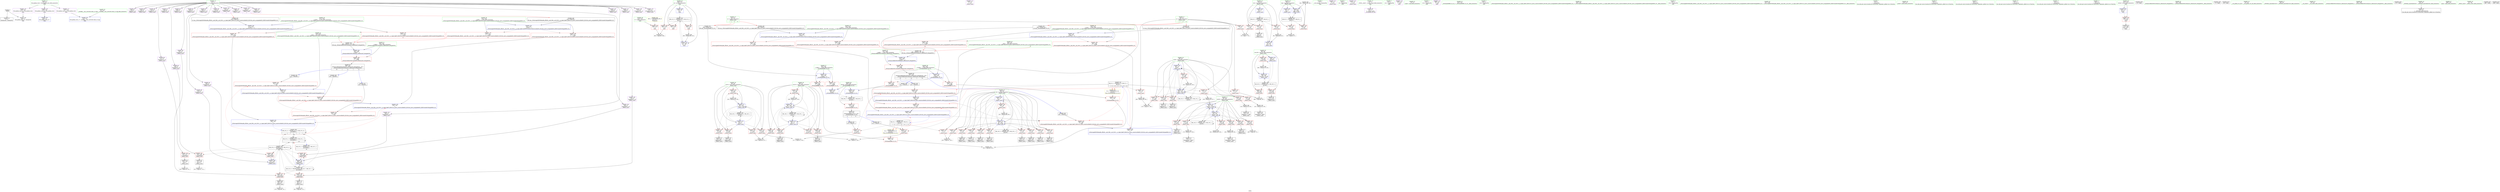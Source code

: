 digraph "SVFG" {
	label="SVFG";

	Node0x55aff9205750 [shape=record,color=grey,label="{NodeID: 0\nNullPtr}"];
	Node0x55aff9205750 -> Node0x55aff9227a10[style=solid];
	Node0x55aff9205750 -> Node0x55aff922a510[style=solid];
	Node0x55aff926aec0 [shape=record,color=black,label="{NodeID: 443\n399 = PHI(323, 329, 319, )\n0th arg _ZSt4moveIRcEONSt16remove_referenceIT_E4typeEOS2_ }"];
	Node0x55aff926aec0 -> Node0x55aff9234130[style=solid];
	Node0x55aff9229e30 [shape=record,color=red,label="{NodeID: 194\n384\<--374\n\<--T\nmain\n}"];
	Node0x55aff9229e30 -> Node0x55aff9239200[style=solid];
	Node0x55aff9226900 [shape=record,color=purple,label="{NodeID: 111\n70\<--10\n\<--.str\n_Z9test_casev\n}"];
	Node0x55aff9225320 [shape=record,color=green,label="{NodeID: 28\n64\<--65\ncol70\<--col70_field_insensitive\n_Z9test_casev\n}"];
	Node0x55aff9225320 -> Node0x55aff922d9d0[style=solid];
	Node0x55aff9225320 -> Node0x55aff922daa0[style=solid];
	Node0x55aff9225320 -> Node0x55aff922db70[style=solid];
	Node0x55aff9225320 -> Node0x55aff922dc40[style=solid];
	Node0x55aff9225320 -> Node0x55aff922dd10[style=solid];
	Node0x55aff9225320 -> Node0x55aff922af00[style=solid];
	Node0x55aff9225320 -> Node0x55aff922b170[style=solid];
	Node0x55aff9238300 [shape=record,color=grey,label="{NodeID: 305\n261 = Binary(260, 90, )\n}"];
	Node0x55aff9238300 -> Node0x55aff922b240[style=solid];
	Node0x55aff922b580 [shape=record,color=blue,label="{NodeID: 222\n294\<--289\n__b.addr\<--__b\n_ZSt3maxIiERKT_S2_S2_\n}"];
	Node0x55aff922b580 -> Node0x55aff922ed50[style=dashed];
	Node0x55aff922b580 -> Node0x55aff922ee20[style=dashed];
	Node0x55aff922d010 [shape=record,color=red,label="{NodeID: 139\n107\<--60\n\<--row8\n_Z9test_casev\n}"];
	Node0x55aff922d010 -> Node0x55aff9239800[style=solid];
	Node0x55aff9227c10 [shape=record,color=black,label="{NodeID: 56\n82\<--81\nidxprom\<--\n_Z9test_casev\n}"];
	Node0x55aff922e6d0 [shape=record,color=red,label="{NodeID: 167\n168\<--167\n\<--arrayidx43\n_Z9test_casev\n}"];
	Node0x55aff922e6d0 -> Node0x55aff92286a0[style=solid];
	Node0x55aff92292d0 [shape=record,color=black,label="{NodeID: 84\n398\<--403\n_ZSt4moveIRcEONSt16remove_referenceIT_E4typeEOS2__ret\<--\n_ZSt4moveIRcEONSt16remove_referenceIT_E4typeEOS2_\n|{<s0>10|<s1>11|<s2>12}}"];
	Node0x55aff92292d0:s0 -> Node0x55aff926a570[style=solid,color=blue];
	Node0x55aff92292d0:s1 -> Node0x55aff926a6e0[style=solid,color=blue];
	Node0x55aff92292d0:s2 -> Node0x55aff926a820[style=solid,color=blue];
	Node0x55aff9223260 [shape=record,color=green,label="{NodeID: 1\n7\<--1\n__dso_handle\<--dummyObj\nGlob }"];
	Node0x55aff926b200 [shape=record,color=black,label="{NodeID: 444\n288 = PHI(52, 52, )\n0th arg _ZSt3maxIiERKT_S2_S2_ }"];
	Node0x55aff926b200 -> Node0x55aff922b4b0[style=solid];
	Node0x55aff9229f00 [shape=record,color=red,label="{NodeID: 195\n383\<--376\n\<--nr\nmain\n}"];
	Node0x55aff9229f00 -> Node0x55aff9239200[style=solid];
	Node0x55aff92269d0 [shape=record,color=purple,label="{NodeID: 112\n85\<--12\n\<--.str.1\n_Z9test_casev\n}"];
	Node0x55aff92253f0 [shape=record,color=green,label="{NodeID: 29\n66\<--67\nrow75\<--row75_field_insensitive\n_Z9test_casev\n}"];
	Node0x55aff92253f0 -> Node0x55aff922dde0[style=solid];
	Node0x55aff92253f0 -> Node0x55aff922deb0[style=solid];
	Node0x55aff92253f0 -> Node0x55aff922df80[style=solid];
	Node0x55aff92253f0 -> Node0x55aff922e050[style=solid];
	Node0x55aff92253f0 -> Node0x55aff922e120[style=solid];
	Node0x55aff92253f0 -> Node0x55aff922afd0[style=solid];
	Node0x55aff92253f0 -> Node0x55aff922b0a0[style=solid];
	Node0x55aff9238480 [shape=record,color=grey,label="{NodeID: 306\n201 = Binary(200, 202, )\n}"];
	Node0x55aff9238480 -> Node0x55aff922ad60[style=solid];
	Node0x55aff922b650 [shape=record,color=blue,label="{NodeID: 223\n290\<--304\nretval\<--\n_ZSt3maxIiERKT_S2_S2_\n}"];
	Node0x55aff922b650 -> Node0x55aff9249270[style=dashed];
	Node0x55aff922d0e0 [shape=record,color=red,label="{NodeID: 140\n112\<--60\n\<--row8\n_Z9test_casev\n}"];
	Node0x55aff922d0e0 -> Node0x55aff9227ce0[style=solid];
	Node0x55aff9227ce0 [shape=record,color=black,label="{NodeID: 57\n113\<--112\nidxprom12\<--\n_Z9test_casev\n}"];
	Node0x55aff9247f70 [shape=record,color=black,label="{NodeID: 334\nMR_6V_3 = PHI(MR_6V_4, MR_6V_2, )\npts\{55 \}\n}"];
	Node0x55aff9247f70 -> Node0x55aff922c3e0[style=dashed];
	Node0x55aff9247f70 -> Node0x55aff922c4b0[style=dashed];
	Node0x55aff9247f70 -> Node0x55aff922c580[style=dashed];
	Node0x55aff9247f70 -> Node0x55aff922a6e0[style=dashed];
	Node0x55aff922e7a0 [shape=record,color=red,label="{NodeID: 168\n179\<--178\n\<--arrayidx51\n_Z9test_casev\n}"];
	Node0x55aff922e7a0 -> Node0x55aff9228910[style=solid];
	Node0x55aff92293a0 [shape=record,color=black,label="{NodeID: 85\n405\<--410\n_ZSt4moveIRiEONSt16remove_referenceIT_E4typeEOS2__ret\<--\n_ZSt4moveIRiEONSt16remove_referenceIT_E4typeEOS2_\n|{<s0>13|<s1>14|<s2>15}}"];
	Node0x55aff92293a0:s0 -> Node0x55aff926a960[style=solid,color=blue];
	Node0x55aff92293a0:s1 -> Node0x55aff926aaa0[style=solid,color=blue];
	Node0x55aff92293a0:s2 -> Node0x55aff926abe0[style=solid,color=blue];
	Node0x55aff92232f0 [shape=record,color=green,label="{NodeID: 2\n10\<--1\n.str\<--dummyObj\nGlob }"];
	Node0x55aff926b350 [shape=record,color=black,label="{NodeID: 445\n289 = PHI(50, 50, )\n1st arg _ZSt3maxIiERKT_S2_S2_ }"];
	Node0x55aff926b350 -> Node0x55aff922b580[style=solid];
	Node0x55aff924fbd0 [shape=record,color=yellow,style=double,label="{NodeID: 362\n49V_1 = ENCHI(MR_49V_0)\npts\{375 \}\nFun[main]}"];
	Node0x55aff924fbd0 -> Node0x55aff9229e30[style=dashed];
	Node0x55aff9229fd0 [shape=record,color=red,label="{NodeID: 196\n387\<--376\n\<--nr\nmain\n}"];
	Node0x55aff9226aa0 [shape=record,color=purple,label="{NodeID: 113\n274\<--14\n\<--.str.2\n_Z9test_casev\n}"];
	Node0x55aff92254c0 [shape=record,color=green,label="{NodeID: 30\n68\<--69\nrow100\<--row100_field_insensitive\n_Z9test_casev\n}"];
	Node0x55aff92254c0 -> Node0x55aff922e1f0[style=solid];
	Node0x55aff92254c0 -> Node0x55aff922e2c0[style=solid];
	Node0x55aff92254c0 -> Node0x55aff922e390[style=solid];
	Node0x55aff92254c0 -> Node0x55aff922b310[style=solid];
	Node0x55aff92254c0 -> Node0x55aff922b3e0[style=solid];
	Node0x55aff9238600 [shape=record,color=grey,label="{NodeID: 307\n89 = Binary(88, 90, )\n}"];
	Node0x55aff9238600 -> Node0x55aff922a6e0[style=solid];
	Node0x55aff922b720 [shape=record,color=blue,label="{NodeID: 224\n290\<--307\nretval\<--\n_ZSt3maxIiERKT_S2_S2_\n}"];
	Node0x55aff922b720 -> Node0x55aff9249270[style=dashed];
	Node0x55aff922d1b0 [shape=record,color=red,label="{NodeID: 141\n123\<--60\n\<--row8\n_Z9test_casev\n}"];
	Node0x55aff922d1b0 -> Node0x55aff9237580[style=solid];
	Node0x55aff9227db0 [shape=record,color=black,label="{NodeID: 58\n116\<--115\nidxprom14\<--\n_Z9test_casev\n}"];
	Node0x55aff922e870 [shape=record,color=red,label="{NodeID: 169\n190\<--189\n\<--arrayidx59\n_Z9test_casev\n}"];
	Node0x55aff922e870 -> Node0x55aff922ac90[style=solid];
	Node0x55aff9229470 [shape=record,color=purple,label="{NodeID: 86\n31\<--4\n\<--_ZStL8__ioinit\n__cxx_global_var_init\n}"];
	Node0x55aff92235a0 [shape=record,color=green,label="{NodeID: 3\n12\<--1\n.str.1\<--dummyObj\nGlob }"];
	Node0x55aff926b4a0 [shape=record,color=black,label="{NodeID: 446\n340 = PHI(52, )\n0th arg _ZSt4swapIiENSt9enable_ifIXsr6__and_ISt6__not_ISt15__is_tuple_likeIT_EESt21is_move_constructibleIS3_ESt18is_move_assignableIS3_EEE5valueEvE4typeERS3_SC_ }"];
	Node0x55aff926b4a0 -> Node0x55aff922bc00[style=solid];
	Node0x55aff922a0a0 [shape=record,color=red,label="{NodeID: 197\n392\<--376\n\<--nr\nmain\n}"];
	Node0x55aff922a0a0 -> Node0x55aff9237a00[style=solid];
	Node0x55aff9226b70 [shape=record,color=purple,label="{NodeID: 114\n379\<--16\n\<--.str.3\nmain\n}"];
	Node0x55aff9225590 [shape=record,color=green,label="{NodeID: 31\n72\<--73\nscanf\<--scanf_field_insensitive\n}"];
	Node0x55aff9238780 [shape=record,color=grey,label="{NodeID: 308\n109 = Binary(108, 90, )\n}"];
	Node0x55aff9238780 -> Node0x55aff9239800[style=solid];
	Node0x55aff922b7f0 [shape=record,color=blue,label="{NodeID: 225\n315\<--313\n__a.addr\<--__a\n_ZSt4swapIcENSt9enable_ifIXsr6__and_ISt6__not_ISt15__is_tuple_likeIT_EESt21is_move_constructibleIS3_ESt18is_move_assignableIS3_EEE5valueEvE4typeERS3_SC_\n}"];
	Node0x55aff922b7f0 -> Node0x55aff922f090[style=dashed];
	Node0x55aff922b7f0 -> Node0x55aff922f160[style=dashed];
	Node0x55aff922d280 [shape=record,color=red,label="{NodeID: 142\n134\<--60\n\<--row8\n_Z9test_casev\n}"];
	Node0x55aff922d280 -> Node0x55aff92281c0[style=solid];
	Node0x55aff9227e80 [shape=record,color=black,label="{NodeID: 59\n119\<--118\nconv\<--\n_Z9test_casev\n}"];
	Node0x55aff9227e80 -> Node0x55aff9238a80[style=solid];
	Node0x55aff9249180 [shape=record,color=black,label="{NodeID: 336\nMR_22V_11 = PHI(MR_22V_13, MR_22V_10, )\npts\{90000 \}\n|{|<s2>7|<s3>7|<s4>7}}"];
	Node0x55aff9249180 -> Node0x55aff9249180[style=dashed];
	Node0x55aff9249180 -> Node0x55aff924ce70[style=dashed];
	Node0x55aff9249180:s2 -> Node0x55aff922f3d0[style=dashed,color=red];
	Node0x55aff9249180:s3 -> Node0x55aff922f4a0[style=dashed,color=red];
	Node0x55aff9249180:s4 -> Node0x55aff922ba60[style=dashed,color=red];
	Node0x55aff922e940 [shape=record,color=red,label="{NodeID: 170\n216\<--213\n\<--call72\n_Z9test_casev\n}"];
	Node0x55aff922e940 -> Node0x55aff9238c00[style=solid];
	Node0x55aff9229540 [shape=record,color=purple,label="{NodeID: 87\n83\<--8\narrayidx\<--in\n_Z9test_casev\n}"];
	Node0x55aff9223630 [shape=record,color=green,label="{NodeID: 4\n14\<--1\n.str.2\<--dummyObj\nGlob }"];
	Node0x55aff926b5b0 [shape=record,color=black,label="{NodeID: 447\n341 = PHI(50, )\n1st arg _ZSt4swapIiENSt9enable_ifIXsr6__and_ISt6__not_ISt15__is_tuple_likeIT_EESt21is_move_constructibleIS3_ESt18is_move_assignableIS3_EEE5valueEvE4typeERS3_SC_ }"];
	Node0x55aff926b5b0 -> Node0x55aff9233b80[style=solid];
	Node0x55aff922a170 [shape=record,color=red,label="{NodeID: 198\n403\<--400\n\<--__t.addr\n_ZSt4moveIRcEONSt16remove_referenceIT_E4typeEOS2_\n}"];
	Node0x55aff922a170 -> Node0x55aff92292d0[style=solid];
	Node0x55aff922bcb0 [shape=record,color=purple,label="{NodeID: 115\n388\<--18\n\<--.str.4\nmain\n}"];
	Node0x55aff9225690 [shape=record,color=green,label="{NodeID: 32\n214\<--215\n_ZSt3maxIiERKT_S2_S2_\<--_ZSt3maxIiERKT_S2_S2__field_insensitive\n}"];
	Node0x55aff9238900 [shape=record,color=grey,label="{NodeID: 309\n248 = Binary(247, 90, )\n}"];
	Node0x55aff9238900 -> Node0x55aff922b0a0[style=solid];
	Node0x55aff922b8c0 [shape=record,color=blue,label="{NodeID: 226\n317\<--314\n__b.addr\<--__b\n_ZSt4swapIcENSt9enable_ifIXsr6__and_ISt6__not_ISt15__is_tuple_likeIT_EESt21is_move_constructibleIS3_ESt18is_move_assignableIS3_EEE5valueEvE4typeERS3_SC_\n}"];
	Node0x55aff922b8c0 -> Node0x55aff922f230[style=dashed];
	Node0x55aff922b8c0 -> Node0x55aff922f300[style=dashed];
	Node0x55aff922d350 [shape=record,color=red,label="{NodeID: 143\n141\<--60\n\<--row8\n_Z9test_casev\n}"];
	Node0x55aff922d350 -> Node0x55aff9237400[style=solid];
	Node0x55aff9227f50 [shape=record,color=black,label="{NodeID: 60\n125\<--124\nidxprom17\<--add\n_Z9test_casev\n}"];
	Node0x55aff9249270 [shape=record,color=black,label="{NodeID: 337\nMR_26V_3 = PHI(MR_26V_4, MR_26V_2, )\npts\{291 \}\n}"];
	Node0x55aff9249270 -> Node0x55aff922eae0[style=dashed];
	Node0x55aff922ea10 [shape=record,color=red,label="{NodeID: 171\n223\<--222\n\<--call77\n_Z9test_casev\n}"];
	Node0x55aff922ea10 -> Node0x55aff9238d80[style=solid];
	Node0x55aff9229610 [shape=record,color=purple,label="{NodeID: 88\n84\<--8\narraydecay\<--in\n_Z9test_casev\n}"];
	Node0x55aff92236f0 [shape=record,color=green,label="{NodeID: 5\n16\<--1\n.str.3\<--dummyObj\nGlob }"];
	Node0x55aff926b6c0 [shape=record,color=black,label="{NodeID: 448\n406 = PHI(350, 356, 346, )\n0th arg _ZSt4moveIRiEONSt16remove_referenceIT_E4typeEOS2_ }"];
	Node0x55aff926b6c0 -> Node0x55aff9234200[style=solid];
	Node0x55aff922a240 [shape=record,color=red,label="{NodeID: 199\n410\<--407\n\<--__t.addr\n_ZSt4moveIRiEONSt16remove_referenceIT_E4typeEOS2_\n}"];
	Node0x55aff922a240 -> Node0x55aff92293a0[style=solid];
	Node0x55aff922bd40 [shape=record,color=purple,label="{NodeID: 116\n416\<--20\nllvm.global_ctors_0\<--llvm.global_ctors\nGlob }"];
	Node0x55aff922bd40 -> Node0x55aff922a310[style=solid];
	Node0x55aff9225790 [shape=record,color=green,label="{NodeID: 33\n243\<--244\n_ZSt4swapIcENSt9enable_ifIXsr6__and_ISt6__not_ISt15__is_tuple_likeIT_EESt21is_move_constructibleIS3_ESt18is_move_assignableIS3_EEE5valueEvE4typeERS3_SC_\<--_ZSt4swapIcENSt9enable_ifIXsr6__and_ISt6__not_ISt15__is_tuple_likeIT_EESt21is_move_constructibleIS3_ESt18is_move_assignableIS3_EEE5valueEvE4typeERS3_SC__field_insensitive\n}"];
	Node0x55aff9238a80 [shape=record,color=grey,label="{NodeID: 310\n120 = cmp(119, 121, )\n}"];
	Node0x55aff922b990 [shape=record,color=blue,label="{NodeID: 227\n319\<--327\n__tmp\<--\n_ZSt4swapIcENSt9enable_ifIXsr6__and_ISt6__not_ISt15__is_tuple_likeIT_EESt21is_move_constructibleIS3_ESt18is_move_assignableIS3_EEE5valueEvE4typeERS3_SC_\n}"];
	Node0x55aff922b990 -> Node0x55aff922f4a0[style=dashed];
	Node0x55aff922b990 -> Node0x55aff922f570[style=dashed];
	Node0x55aff922d420 [shape=record,color=red,label="{NodeID: 144\n151\<--60\n\<--row8\n_Z9test_casev\n}"];
	Node0x55aff922d420 -> Node0x55aff9237b80[style=solid];
	Node0x55aff9228020 [shape=record,color=black,label="{NodeID: 61\n128\<--127\nidxprom19\<--\n_Z9test_casev\n}"];
	Node0x55aff922eae0 [shape=record,color=red,label="{NodeID: 172\n310\<--290\n\<--retval\n_ZSt3maxIiERKT_S2_S2_\n}"];
	Node0x55aff922eae0 -> Node0x55aff9229130[style=solid];
	Node0x55aff92296e0 [shape=record,color=purple,label="{NodeID: 89\n114\<--8\narrayidx13\<--in\n_Z9test_casev\n}"];
	Node0x55aff9223f90 [shape=record,color=green,label="{NodeID: 6\n18\<--1\n.str.4\<--dummyObj\nGlob }"];
	Node0x55aff926b940 [shape=record,color=black,label="{NodeID: 449\n313 = PHI(235, )\n0th arg _ZSt4swapIcENSt9enable_ifIXsr6__and_ISt6__not_ISt15__is_tuple_likeIT_EESt21is_move_constructibleIS3_ESt18is_move_assignableIS3_EEE5valueEvE4typeERS3_SC_ }"];
	Node0x55aff926b940 -> Node0x55aff922b7f0[style=solid];
	Node0x55aff922a310 [shape=record,color=blue,label="{NodeID: 200\n416\<--21\nllvm.global_ctors_0\<--\nGlob }"];
	Node0x55aff922bdd0 [shape=record,color=purple,label="{NodeID: 117\n417\<--20\nllvm.global_ctors_1\<--llvm.global_ctors\nGlob }"];
	Node0x55aff922bdd0 -> Node0x55aff922a410[style=solid];
	Node0x55aff9225890 [shape=record,color=green,label="{NodeID: 34\n257\<--258\n_ZSt4swapIiENSt9enable_ifIXsr6__and_ISt6__not_ISt15__is_tuple_likeIT_EESt21is_move_constructibleIS3_ESt18is_move_assignableIS3_EEE5valueEvE4typeERS3_SC_\<--_ZSt4swapIiENSt9enable_ifIXsr6__and_ISt6__not_ISt15__is_tuple_likeIT_EESt21is_move_constructibleIS3_ESt18is_move_assignableIS3_EEE5valueEvE4typeERS3_SC__field_insensitive\n}"];
	Node0x55aff9238c00 [shape=record,color=grey,label="{NodeID: 311\n217 = cmp(212, 216, )\n}"];
	Node0x55aff922ba60 [shape=record,color=blue,label="{NodeID: 228\n332\<--331\n\<--\n_ZSt4swapIcENSt9enable_ifIXsr6__and_ISt6__not_ISt15__is_tuple_likeIT_EESt21is_move_constructibleIS3_ESt18is_move_assignableIS3_EEE5valueEvE4typeERS3_SC_\n}"];
	Node0x55aff922ba60 -> Node0x55aff922f570[style=dashed];
	Node0x55aff922ba60 -> Node0x55aff922bb30[style=dashed];
	Node0x55aff922d4f0 [shape=record,color=red,label="{NodeID: 145\n159\<--62\n\<--row35\n_Z9test_casev\n}"];
	Node0x55aff922d4f0 -> Node0x55aff9239b00[style=solid];
	Node0x55aff92280f0 [shape=record,color=black,label="{NodeID: 62\n131\<--130\nconv21\<--\n_Z9test_casev\n}"];
	Node0x55aff92280f0 -> Node0x55aff9239500[style=solid];
	Node0x55aff922ebb0 [shape=record,color=red,label="{NodeID: 173\n298\<--292\n\<--__a.addr\n_ZSt3maxIiERKT_S2_S2_\n}"];
	Node0x55aff922ebb0 -> Node0x55aff922eef0[style=solid];
	Node0x55aff92297b0 [shape=record,color=purple,label="{NodeID: 90\n117\<--8\narrayidx15\<--in\n_Z9test_casev\n}"];
	Node0x55aff92297b0 -> Node0x55aff922e460[style=solid];
	Node0x55aff9224020 [shape=record,color=green,label="{NodeID: 7\n21\<--1\n\<--dummyObj\nCan only get source location for instruction, argument, global var or function.}"];
	Node0x55aff926ba50 [shape=record,color=black,label="{NodeID: 450\n314 = PHI(241, )\n1st arg _ZSt4swapIcENSt9enable_ifIXsr6__and_ISt6__not_ISt15__is_tuple_likeIT_EESt21is_move_constructibleIS3_ESt18is_move_assignableIS3_EEE5valueEvE4typeERS3_SC_ }"];
	Node0x55aff926ba50 -> Node0x55aff922b8c0[style=solid];
	Node0x55aff922a410 [shape=record,color=blue,label="{NodeID: 201\n417\<--22\nllvm.global_ctors_1\<--_GLOBAL__sub_I_Errichto.rekt_0_0.cpp\nGlob }"];
	Node0x55aff922bed0 [shape=record,color=purple,label="{NodeID: 118\n418\<--20\nllvm.global_ctors_2\<--llvm.global_ctors\nGlob }"];
	Node0x55aff922bed0 -> Node0x55aff922a510[style=solid];
	Node0x55aff9225990 [shape=record,color=green,label="{NodeID: 35\n276\<--277\nprintf\<--printf_field_insensitive\n}"];
	Node0x55aff9238d80 [shape=record,color=grey,label="{NodeID: 312\n224 = cmp(221, 223, )\n}"];
	Node0x55aff922bb30 [shape=record,color=blue,label="{NodeID: 229\n336\<--335\n\<--\n_ZSt4swapIcENSt9enable_ifIXsr6__and_ISt6__not_ISt15__is_tuple_likeIT_EESt21is_move_constructibleIS3_ESt18is_move_assignableIS3_EEE5valueEvE4typeERS3_SC_\n|{<s0>7}}"];
	Node0x55aff922bb30:s0 -> Node0x55aff9249180[style=dashed,color=blue];
	Node0x55aff922d5c0 [shape=record,color=red,label="{NodeID: 146\n162\<--62\n\<--row35\n_Z9test_casev\n}"];
	Node0x55aff922d5c0 -> Node0x55aff9228500[style=solid];
	Node0x55aff92281c0 [shape=record,color=black,label="{NodeID: 63\n135\<--134\nidxprom23\<--\n_Z9test_casev\n}"];
	Node0x55aff922ec80 [shape=record,color=red,label="{NodeID: 174\n307\<--292\n\<--__a.addr\n_ZSt3maxIiERKT_S2_S2_\n}"];
	Node0x55aff922ec80 -> Node0x55aff922b720[style=solid];
	Node0x55aff9229880 [shape=record,color=purple,label="{NodeID: 91\n126\<--8\narrayidx18\<--in\n_Z9test_casev\n}"];
	Node0x55aff92240b0 [shape=record,color=green,label="{NodeID: 8\n75\<--1\n\<--dummyObj\nCan only get source location for instruction, argument, global var or function.}"];
	Node0x55aff922a510 [shape=record,color=blue, style = dotted,label="{NodeID: 202\n418\<--3\nllvm.global_ctors_2\<--dummyVal\nGlob }"];
	Node0x55aff922bfd0 [shape=record,color=red,label="{NodeID: 119\n78\<--50\n\<--h\n_Z9test_casev\n}"];
	Node0x55aff922bfd0 -> Node0x55aff9239c80[style=solid];
	Node0x55aff9225a90 [shape=record,color=green,label="{NodeID: 36\n290\<--291\nretval\<--retval_field_insensitive\n_ZSt3maxIiERKT_S2_S2_\n}"];
	Node0x55aff9225a90 -> Node0x55aff922eae0[style=solid];
	Node0x55aff9225a90 -> Node0x55aff922b650[style=solid];
	Node0x55aff9225a90 -> Node0x55aff922b720[style=solid];
	Node0x55aff9238f00 [shape=record,color=grey,label="{NodeID: 313\n228 = cmp(226, 227, )\n}"];
	Node0x55aff922bc00 [shape=record,color=blue,label="{NodeID: 230\n342\<--340\n__a.addr\<--__a\n_ZSt4swapIiENSt9enable_ifIXsr6__and_ISt6__not_ISt15__is_tuple_likeIT_EESt21is_move_constructibleIS3_ESt18is_move_assignableIS3_EEE5valueEvE4typeERS3_SC_\n}"];
	Node0x55aff922bc00 -> Node0x55aff922f640[style=dashed];
	Node0x55aff922bc00 -> Node0x55aff922f710[style=dashed];
	Node0x55aff922d690 [shape=record,color=red,label="{NodeID: 147\n172\<--62\n\<--row35\n_Z9test_casev\n}"];
	Node0x55aff922d690 -> Node0x55aff9237d00[style=solid];
	Node0x55aff9228290 [shape=record,color=black,label="{NodeID: 64\n138\<--137\nidxprom25\<--\n_Z9test_casev\n}"];
	Node0x55aff924a670 [shape=record,color=black,label="{NodeID: 341\nMR_2V_2 = PHI(MR_2V_3, MR_2V_1, )\npts\{51 \}\n|{|<s5>5|<s6>6|<s7>8|<s8>8|<s9>8|<s10>8}}"];
	Node0x55aff924a670 -> Node0x55aff922c0a0[style=dashed];
	Node0x55aff924a670 -> Node0x55aff922c170[style=dashed];
	Node0x55aff924a670 -> Node0x55aff922c240[style=dashed];
	Node0x55aff924a670 -> Node0x55aff922e940[style=dashed];
	Node0x55aff924a670 -> Node0x55aff922ea10[style=dashed];
	Node0x55aff924a670:s5 -> Node0x55aff924f740[style=dashed,color=red];
	Node0x55aff924a670:s6 -> Node0x55aff924f740[style=dashed,color=red];
	Node0x55aff924a670:s7 -> Node0x55aff922f980[style=dashed,color=red];
	Node0x55aff924a670:s8 -> Node0x55aff922fa50[style=dashed,color=red];
	Node0x55aff924a670:s9 -> Node0x55aff9229c90[style=dashed,color=red];
	Node0x55aff924a670:s10 -> Node0x55aff9233df0[style=dashed,color=red];
	Node0x55aff922ed50 [shape=record,color=red,label="{NodeID: 175\n300\<--294\n\<--__b.addr\n_ZSt3maxIiERKT_S2_S2_\n}"];
	Node0x55aff922ed50 -> Node0x55aff922efc0[style=solid];
	Node0x55aff9229950 [shape=record,color=purple,label="{NodeID: 92\n129\<--8\narrayidx20\<--in\n_Z9test_casev\n}"];
	Node0x55aff9229950 -> Node0x55aff922e530[style=solid];
	Node0x55aff9224170 [shape=record,color=green,label="{NodeID: 9\n90\<--1\n\<--dummyObj\nCan only get source location for instruction, argument, global var or function.}"];
	Node0x55aff922a610 [shape=record,color=blue,label="{NodeID: 203\n54\<--75\nrow\<--\n_Z9test_casev\n}"];
	Node0x55aff922a610 -> Node0x55aff9247f70[style=dashed];
	Node0x55aff922c0a0 [shape=record,color=red,label="{NodeID: 120\n108\<--50\n\<--h\n_Z9test_casev\n}"];
	Node0x55aff922c0a0 -> Node0x55aff9238780[style=solid];
	Node0x55aff9225b60 [shape=record,color=green,label="{NodeID: 37\n292\<--293\n__a.addr\<--__a.addr_field_insensitive\n_ZSt3maxIiERKT_S2_S2_\n}"];
	Node0x55aff9225b60 -> Node0x55aff922ebb0[style=solid];
	Node0x55aff9225b60 -> Node0x55aff922ec80[style=solid];
	Node0x55aff9225b60 -> Node0x55aff922b4b0[style=solid];
	Node0x55aff9239080 [shape=record,color=grey,label="{NodeID: 314\n170 = cmp(169, 121, )\n}"];
	Node0x55aff9233b80 [shape=record,color=blue,label="{NodeID: 231\n344\<--341\n__b.addr\<--__b\n_ZSt4swapIiENSt9enable_ifIXsr6__and_ISt6__not_ISt15__is_tuple_likeIT_EESt21is_move_constructibleIS3_ESt18is_move_assignableIS3_EEE5valueEvE4typeERS3_SC_\n}"];
	Node0x55aff9233b80 -> Node0x55aff922f7e0[style=dashed];
	Node0x55aff9233b80 -> Node0x55aff922f8b0[style=dashed];
	Node0x55aff922d760 [shape=record,color=red,label="{NodeID: 148\n183\<--62\n\<--row35\n_Z9test_casev\n}"];
	Node0x55aff922d760 -> Node0x55aff9237e80[style=solid];
	Node0x55aff9228360 [shape=record,color=black,label="{NodeID: 65\n143\<--142\nidxprom28\<--add27\n_Z9test_casev\n}"];
	Node0x55aff924ab70 [shape=record,color=black,label="{NodeID: 342\nMR_4V_2 = PHI(MR_4V_3, MR_4V_1, )\npts\{53 \}\n|{|<s3>5|<s4>6|<s5>8|<s6>8|<s7>8}}"];
	Node0x55aff924ab70 -> Node0x55aff922c310[style=dashed];
	Node0x55aff924ab70 -> Node0x55aff922e940[style=dashed];
	Node0x55aff924ab70 -> Node0x55aff922ea10[style=dashed];
	Node0x55aff924ab70:s3 -> Node0x55aff924f820[style=dashed,color=red];
	Node0x55aff924ab70:s4 -> Node0x55aff924f820[style=dashed,color=red];
	Node0x55aff924ab70:s5 -> Node0x55aff922f980[style=dashed,color=red];
	Node0x55aff924ab70:s6 -> Node0x55aff922fa50[style=dashed,color=red];
	Node0x55aff924ab70:s7 -> Node0x55aff9233d20[style=dashed,color=red];
	Node0x55aff922ee20 [shape=record,color=red,label="{NodeID: 176\n304\<--294\n\<--__b.addr\n_ZSt3maxIiERKT_S2_S2_\n}"];
	Node0x55aff922ee20 -> Node0x55aff922b650[style=solid];
	Node0x55aff9229a20 [shape=record,color=purple,label="{NodeID: 93\n136\<--8\narrayidx24\<--in\n_Z9test_casev\n}"];
	Node0x55aff9224270 [shape=record,color=green,label="{NodeID: 10\n97\<--1\n\<--dummyObj\nCan only get source location for instruction, argument, global var or function.}"];
	Node0x55aff922a6e0 [shape=record,color=blue,label="{NodeID: 204\n54\<--89\nrow\<--inc\n_Z9test_casev\n}"];
	Node0x55aff922a6e0 -> Node0x55aff9247f70[style=dashed];
	Node0x55aff922c170 [shape=record,color=red,label="{NodeID: 121\n155\<--50\n\<--h\n_Z9test_casev\n}"];
	Node0x55aff922c170 -> Node0x55aff9238180[style=solid];
	Node0x55aff9225c30 [shape=record,color=green,label="{NodeID: 38\n294\<--295\n__b.addr\<--__b.addr_field_insensitive\n_ZSt3maxIiERKT_S2_S2_\n}"];
	Node0x55aff9225c30 -> Node0x55aff922ed50[style=solid];
	Node0x55aff9225c30 -> Node0x55aff922ee20[style=solid];
	Node0x55aff9225c30 -> Node0x55aff922b580[style=solid];
	Node0x55aff9239200 [shape=record,color=grey,label="{NodeID: 315\n385 = cmp(383, 384, )\n}"];
	Node0x55aff9233c50 [shape=record,color=blue,label="{NodeID: 232\n346\<--354\n__tmp\<--\n_ZSt4swapIiENSt9enable_ifIXsr6__and_ISt6__not_ISt15__is_tuple_likeIT_EESt21is_move_constructibleIS3_ESt18is_move_assignableIS3_EEE5valueEvE4typeERS3_SC_\n}"];
	Node0x55aff9233c50 -> Node0x55aff922fa50[style=dashed];
	Node0x55aff9233c50 -> Node0x55aff9229c90[style=dashed];
	Node0x55aff922d830 [shape=record,color=red,label="{NodeID: 149\n191\<--62\n\<--row35\n_Z9test_casev\n}"];
	Node0x55aff922d830 -> Node0x55aff9228b80[style=solid];
	Node0x55aff9228430 [shape=record,color=black,label="{NodeID: 66\n146\<--145\nidxprom30\<--\n_Z9test_casev\n}"];
	Node0x55aff924b070 [shape=record,color=black,label="{NodeID: 343\nMR_8V_3 = PHI(MR_8V_4, MR_8V_2, )\npts\{57 \}\n}"];
	Node0x55aff924b070 -> Node0x55aff922c650[style=dashed];
	Node0x55aff924b070 -> Node0x55aff922c720[style=dashed];
	Node0x55aff924b070 -> Node0x55aff922b240[style=dashed];
	Node0x55aff922eef0 [shape=record,color=red,label="{NodeID: 177\n299\<--298\n\<--\n_ZSt3maxIiERKT_S2_S2_\n}"];
	Node0x55aff922eef0 -> Node0x55aff9239380[style=solid];
	Node0x55aff9229af0 [shape=record,color=purple,label="{NodeID: 94\n139\<--8\narrayidx26\<--in\n_Z9test_casev\n}"];
	Node0x55aff9229af0 -> Node0x55aff922e600[style=solid];
	Node0x55aff9224370 [shape=record,color=green,label="{NodeID: 11\n121\<--1\n\<--dummyObj\nCan only get source location for instruction, argument, global var or function.}"];
	Node0x55aff922a7b0 [shape=record,color=blue,label="{NodeID: 205\n56\<--75\nrep\<--\n_Z9test_casev\n}"];
	Node0x55aff922a7b0 -> Node0x55aff924b070[style=dashed];
	Node0x55aff922c240 [shape=record,color=red,label="{NodeID: 122\n267\<--50\n\<--h\n_Z9test_casev\n}"];
	Node0x55aff922c240 -> Node0x55aff9239980[style=solid];
	Node0x55aff9225d00 [shape=record,color=green,label="{NodeID: 39\n315\<--316\n__a.addr\<--__a.addr_field_insensitive\n_ZSt4swapIcENSt9enable_ifIXsr6__and_ISt6__not_ISt15__is_tuple_likeIT_EESt21is_move_constructibleIS3_ESt18is_move_assignableIS3_EEE5valueEvE4typeERS3_SC_\n}"];
	Node0x55aff9225d00 -> Node0x55aff922f090[style=solid];
	Node0x55aff9225d00 -> Node0x55aff922f160[style=solid];
	Node0x55aff9225d00 -> Node0x55aff922b7f0[style=solid];
	Node0x55aff9239380 [shape=record,color=grey,label="{NodeID: 316\n302 = cmp(299, 301, )\n}"];
	Node0x55aff9233d20 [shape=record,color=blue,label="{NodeID: 233\n359\<--358\n\<--\n_ZSt4swapIiENSt9enable_ifIXsr6__and_ISt6__not_ISt15__is_tuple_likeIT_EESt21is_move_constructibleIS3_ESt18is_move_assignableIS3_EEE5valueEvE4typeERS3_SC_\n|{|<s1>8}}"];
	Node0x55aff9233d20 -> Node0x55aff9229c90[style=dashed];
	Node0x55aff9233d20:s1 -> Node0x55aff924ab70[style=dashed,color=blue];
	Node0x55aff922d900 [shape=record,color=red,label="{NodeID: 150\n200\<--62\n\<--row35\n_Z9test_casev\n}"];
	Node0x55aff922d900 -> Node0x55aff9238480[style=solid];
	Node0x55aff9228500 [shape=record,color=black,label="{NodeID: 67\n163\<--162\nidxprom40\<--\n_Z9test_casev\n}"];
	Node0x55aff924b570 [shape=record,color=black,label="{NodeID: 344\nMR_10V_2 = PHI(MR_10V_4, MR_10V_1, )\npts\{59 \}\n}"];
	Node0x55aff924b570 -> Node0x55aff922a880[style=dashed];
	Node0x55aff922efc0 [shape=record,color=red,label="{NodeID: 178\n301\<--300\n\<--\n_ZSt3maxIiERKT_S2_S2_\n}"];
	Node0x55aff922efc0 -> Node0x55aff9239380[style=solid];
	Node0x55aff9229bc0 [shape=record,color=purple,label="{NodeID: 95\n144\<--8\narrayidx29\<--in\n_Z9test_casev\n}"];
	Node0x55aff9224470 [shape=record,color=green,label="{NodeID: 12\n202\<--1\n\<--dummyObj\nCan only get source location for instruction, argument, global var or function.}"];
	Node0x55aff922a880 [shape=record,color=blue,label="{NodeID: 206\n58\<--75\ncol\<--\n_Z9test_casev\n}"];
	Node0x55aff922a880 -> Node0x55aff922c7f0[style=dashed];
	Node0x55aff922a880 -> Node0x55aff922c8c0[style=dashed];
	Node0x55aff922a880 -> Node0x55aff922c990[style=dashed];
	Node0x55aff922a880 -> Node0x55aff922ca60[style=dashed];
	Node0x55aff922a880 -> Node0x55aff922cb30[style=dashed];
	Node0x55aff922a880 -> Node0x55aff922cc00[style=dashed];
	Node0x55aff922a880 -> Node0x55aff922ccd0[style=dashed];
	Node0x55aff922a880 -> Node0x55aff922cda0[style=dashed];
	Node0x55aff922a880 -> Node0x55aff922ce70[style=dashed];
	Node0x55aff922a880 -> Node0x55aff922cf40[style=dashed];
	Node0x55aff922a880 -> Node0x55aff922ae30[style=dashed];
	Node0x55aff922a880 -> Node0x55aff924b570[style=dashed];
	Node0x55aff922c310 [shape=record,color=red,label="{NodeID: 123\n102\<--52\n\<--w\n_Z9test_casev\n}"];
	Node0x55aff922c310 -> Node0x55aff9239f80[style=solid];
	Node0x55aff9225dd0 [shape=record,color=green,label="{NodeID: 40\n317\<--318\n__b.addr\<--__b.addr_field_insensitive\n_ZSt4swapIcENSt9enable_ifIXsr6__and_ISt6__not_ISt15__is_tuple_likeIT_EESt21is_move_constructibleIS3_ESt18is_move_assignableIS3_EEE5valueEvE4typeERS3_SC_\n}"];
	Node0x55aff9225dd0 -> Node0x55aff922f230[style=solid];
	Node0x55aff9225dd0 -> Node0x55aff922f300[style=solid];
	Node0x55aff9225dd0 -> Node0x55aff922b8c0[style=solid];
	Node0x55aff9239500 [shape=record,color=grey,label="{NodeID: 317\n132 = cmp(131, 121, )\n}"];
	Node0x55aff9233df0 [shape=record,color=blue,label="{NodeID: 234\n363\<--362\n\<--\n_ZSt4swapIiENSt9enable_ifIXsr6__and_ISt6__not_ISt15__is_tuple_likeIT_EESt21is_move_constructibleIS3_ESt18is_move_assignableIS3_EEE5valueEvE4typeERS3_SC_\n|{<s0>8}}"];
	Node0x55aff9233df0:s0 -> Node0x55aff924a670[style=dashed,color=blue];
	Node0x55aff922d9d0 [shape=record,color=red,label="{NodeID: 151\n212\<--64\n\<--col70\n_Z9test_casev\n}"];
	Node0x55aff922d9d0 -> Node0x55aff9238c00[style=solid];
	Node0x55aff92285d0 [shape=record,color=black,label="{NodeID: 68\n166\<--165\nidxprom42\<--\n_Z9test_casev\n}"];
	Node0x55aff924ba70 [shape=record,color=black,label="{NodeID: 345\nMR_12V_2 = PHI(MR_12V_3, MR_12V_1, )\npts\{61 \}\n}"];
	Node0x55aff924ba70 -> Node0x55aff922a950[style=dashed];
	Node0x55aff924ba70 -> Node0x55aff924ba70[style=dashed];
	Node0x55aff922f090 [shape=record,color=red,label="{NodeID: 179\n323\<--315\n\<--__a.addr\n_ZSt4swapIcENSt9enable_ifIXsr6__and_ISt6__not_ISt15__is_tuple_likeIT_EESt21is_move_constructibleIS3_ESt18is_move_assignableIS3_EEE5valueEvE4typeERS3_SC_\n|{<s0>10}}"];
	Node0x55aff922f090:s0 -> Node0x55aff926aec0[style=solid,color=red];
	Node0x55aff9226cf0 [shape=record,color=purple,label="{NodeID: 96\n147\<--8\narrayidx31\<--in\n_Z9test_casev\n}"];
	Node0x55aff9226cf0 -> Node0x55aff922aa20[style=solid];
	Node0x55aff9224570 [shape=record,color=green,label="{NodeID: 13\n4\<--6\n_ZStL8__ioinit\<--_ZStL8__ioinit_field_insensitive\nGlob }"];
	Node0x55aff9224570 -> Node0x55aff9229470[style=solid];
	Node0x55aff922a950 [shape=record,color=blue,label="{NodeID: 207\n60\<--75\nrow8\<--\n_Z9test_casev\n}"];
	Node0x55aff922a950 -> Node0x55aff922d010[style=dashed];
	Node0x55aff922a950 -> Node0x55aff922d0e0[style=dashed];
	Node0x55aff922a950 -> Node0x55aff922d1b0[style=dashed];
	Node0x55aff922a950 -> Node0x55aff922d280[style=dashed];
	Node0x55aff922a950 -> Node0x55aff922d350[style=dashed];
	Node0x55aff922a950 -> Node0x55aff922d420[style=dashed];
	Node0x55aff922a950 -> Node0x55aff922a950[style=dashed];
	Node0x55aff922a950 -> Node0x55aff922aaf0[style=dashed];
	Node0x55aff922a950 -> Node0x55aff924ba70[style=dashed];
	Node0x55aff922c3e0 [shape=record,color=red,label="{NodeID: 124\n77\<--54\n\<--row\n_Z9test_casev\n}"];
	Node0x55aff922c3e0 -> Node0x55aff9239c80[style=solid];
	Node0x55aff9225ea0 [shape=record,color=green,label="{NodeID: 41\n319\<--320\n__tmp\<--__tmp_field_insensitive\n_ZSt4swapIcENSt9enable_ifIXsr6__and_ISt6__not_ISt15__is_tuple_likeIT_EESt21is_move_constructibleIS3_ESt18is_move_assignableIS3_EEE5valueEvE4typeERS3_SC_\n|{|<s1>12}}"];
	Node0x55aff9225ea0 -> Node0x55aff922b990[style=solid];
	Node0x55aff9225ea0:s1 -> Node0x55aff926aec0[style=solid,color=red];
	Node0x55aff9239680 [shape=record,color=grey,label="{NodeID: 318\n181 = cmp(180, 121, )\n}"];
	Node0x55aff9233ec0 [shape=record,color=blue,label="{NodeID: 235\n372\<--75\nretval\<--\nmain\n}"];
	Node0x55aff9233ec0 -> Node0x55aff9229d60[style=dashed];
	Node0x55aff922daa0 [shape=record,color=red,label="{NodeID: 152\n227\<--64\n\<--col70\n_Z9test_casev\n}"];
	Node0x55aff922daa0 -> Node0x55aff9238f00[style=solid];
	Node0x55aff92286a0 [shape=record,color=black,label="{NodeID: 69\n169\<--168\nconv44\<--\n_Z9test_casev\n}"];
	Node0x55aff92286a0 -> Node0x55aff9239080[style=solid];
	Node0x55aff9268260 [shape=record,color=black,label="{NodeID: 429\n32 = PHI()\n}"];
	Node0x55aff924bf70 [shape=record,color=black,label="{NodeID: 346\nMR_14V_2 = PHI(MR_14V_3, MR_14V_1, )\npts\{63 \}\n}"];
	Node0x55aff924bf70 -> Node0x55aff922abc0[style=dashed];
	Node0x55aff924bf70 -> Node0x55aff924bf70[style=dashed];
	Node0x55aff922f160 [shape=record,color=red,label="{NodeID: 180\n332\<--315\n\<--__a.addr\n_ZSt4swapIcENSt9enable_ifIXsr6__and_ISt6__not_ISt15__is_tuple_likeIT_EESt21is_move_constructibleIS3_ESt18is_move_assignableIS3_EEE5valueEvE4typeERS3_SC_\n}"];
	Node0x55aff922f160 -> Node0x55aff922ba60[style=solid];
	Node0x55aff9226dc0 [shape=record,color=purple,label="{NodeID: 97\n164\<--8\narrayidx41\<--in\n_Z9test_casev\n}"];
	Node0x55aff9224670 [shape=record,color=green,label="{NodeID: 14\n8\<--9\nin\<--in_field_insensitive\nGlob }"];
	Node0x55aff9224670 -> Node0x55aff9229540[style=solid];
	Node0x55aff9224670 -> Node0x55aff9229610[style=solid];
	Node0x55aff9224670 -> Node0x55aff92296e0[style=solid];
	Node0x55aff9224670 -> Node0x55aff92297b0[style=solid];
	Node0x55aff9224670 -> Node0x55aff9229880[style=solid];
	Node0x55aff9224670 -> Node0x55aff9229950[style=solid];
	Node0x55aff9224670 -> Node0x55aff9229a20[style=solid];
	Node0x55aff9224670 -> Node0x55aff9229af0[style=solid];
	Node0x55aff9224670 -> Node0x55aff9229bc0[style=solid];
	Node0x55aff9224670 -> Node0x55aff9226cf0[style=solid];
	Node0x55aff9224670 -> Node0x55aff9226dc0[style=solid];
	Node0x55aff9224670 -> Node0x55aff9226e90[style=solid];
	Node0x55aff9224670 -> Node0x55aff9226f60[style=solid];
	Node0x55aff9224670 -> Node0x55aff9227030[style=solid];
	Node0x55aff9224670 -> Node0x55aff9227100[style=solid];
	Node0x55aff9224670 -> Node0x55aff92271d0[style=solid];
	Node0x55aff9224670 -> Node0x55aff92272a0[style=solid];
	Node0x55aff9224670 -> Node0x55aff9227370[style=solid];
	Node0x55aff9224670 -> Node0x55aff9227440[style=solid];
	Node0x55aff9224670 -> Node0x55aff92264f0[style=solid];
	Node0x55aff9224670 -> Node0x55aff92265c0[style=solid];
	Node0x55aff9224670 -> Node0x55aff9226690[style=solid];
	Node0x55aff9224670 -> Node0x55aff9226760[style=solid];
	Node0x55aff9224670 -> Node0x55aff9226830[style=solid];
	Node0x55aff922aa20 [shape=record,color=blue,label="{NodeID: 208\n147\<--140\narrayidx31\<--\n_Z9test_casev\n}"];
	Node0x55aff922aa20 -> Node0x55aff9246170[style=dashed];
	Node0x55aff922c4b0 [shape=record,color=red,label="{NodeID: 125\n81\<--54\n\<--row\n_Z9test_casev\n}"];
	Node0x55aff922c4b0 -> Node0x55aff9227c10[style=solid];
	Node0x55aff9225f70 [shape=record,color=green,label="{NodeID: 42\n325\<--326\n_ZSt4moveIRcEONSt16remove_referenceIT_E4typeEOS2_\<--_ZSt4moveIRcEONSt16remove_referenceIT_E4typeEOS2__field_insensitive\n}"];
	Node0x55aff9239800 [shape=record,color=grey,label="{NodeID: 319\n110 = cmp(107, 109, )\n}"];
	Node0x55aff9233f90 [shape=record,color=blue,label="{NodeID: 236\n376\<--90\nnr\<--\nmain\n}"];
	Node0x55aff9233f90 -> Node0x55aff9245270[style=dashed];
	Node0x55aff922db70 [shape=record,color=red,label="{NodeID: 153\n233\<--64\n\<--col70\n_Z9test_casev\n}"];
	Node0x55aff922db70 -> Node0x55aff9228df0[style=solid];
	Node0x55aff9228770 [shape=record,color=black,label="{NodeID: 70\n174\<--173\nidxprom48\<--add47\n_Z9test_casev\n}"];
	Node0x55aff8ea5910 [shape=record,color=black,label="{NodeID: 430\n71 = PHI()\n}"];
	Node0x55aff924c470 [shape=record,color=black,label="{NodeID: 347\nMR_16V_2 = PHI(MR_16V_4, MR_16V_1, )\npts\{65 \}\n}"];
	Node0x55aff924c470 -> Node0x55aff922af00[style=dashed];
	Node0x55aff922f230 [shape=record,color=red,label="{NodeID: 181\n329\<--317\n\<--__b.addr\n_ZSt4swapIcENSt9enable_ifIXsr6__and_ISt6__not_ISt15__is_tuple_likeIT_EESt21is_move_constructibleIS3_ESt18is_move_assignableIS3_EEE5valueEvE4typeERS3_SC_\n|{<s0>11}}"];
	Node0x55aff922f230:s0 -> Node0x55aff926aec0[style=solid,color=red];
	Node0x55aff9226e90 [shape=record,color=purple,label="{NodeID: 98\n167\<--8\narrayidx43\<--in\n_Z9test_casev\n}"];
	Node0x55aff9226e90 -> Node0x55aff922e6d0[style=solid];
	Node0x55aff9224770 [shape=record,color=green,label="{NodeID: 15\n20\<--24\nllvm.global_ctors\<--llvm.global_ctors_field_insensitive\nGlob }"];
	Node0x55aff9224770 -> Node0x55aff922bd40[style=solid];
	Node0x55aff9224770 -> Node0x55aff922bdd0[style=solid];
	Node0x55aff9224770 -> Node0x55aff922bed0[style=solid];
	Node0x55aff922aaf0 [shape=record,color=blue,label="{NodeID: 209\n60\<--152\nrow8\<--inc33\n_Z9test_casev\n}"];
	Node0x55aff922aaf0 -> Node0x55aff922d010[style=dashed];
	Node0x55aff922aaf0 -> Node0x55aff922d0e0[style=dashed];
	Node0x55aff922aaf0 -> Node0x55aff922d1b0[style=dashed];
	Node0x55aff922aaf0 -> Node0x55aff922d280[style=dashed];
	Node0x55aff922aaf0 -> Node0x55aff922d350[style=dashed];
	Node0x55aff922aaf0 -> Node0x55aff922d420[style=dashed];
	Node0x55aff922aaf0 -> Node0x55aff922a950[style=dashed];
	Node0x55aff922aaf0 -> Node0x55aff922aaf0[style=dashed];
	Node0x55aff922aaf0 -> Node0x55aff924ba70[style=dashed];
	Node0x55aff922c580 [shape=record,color=red,label="{NodeID: 126\n88\<--54\n\<--row\n_Z9test_casev\n}"];
	Node0x55aff922c580 -> Node0x55aff9238600[style=solid];
	Node0x55aff9226070 [shape=record,color=green,label="{NodeID: 43\n342\<--343\n__a.addr\<--__a.addr_field_insensitive\n_ZSt4swapIiENSt9enable_ifIXsr6__and_ISt6__not_ISt15__is_tuple_likeIT_EESt21is_move_constructibleIS3_ESt18is_move_assignableIS3_EEE5valueEvE4typeERS3_SC_\n}"];
	Node0x55aff9226070 -> Node0x55aff922f640[style=solid];
	Node0x55aff9226070 -> Node0x55aff922f710[style=solid];
	Node0x55aff9226070 -> Node0x55aff922bc00[style=solid];
	Node0x55aff9239980 [shape=record,color=grey,label="{NodeID: 320\n268 = cmp(266, 267, )\n}"];
	Node0x55aff9234060 [shape=record,color=blue,label="{NodeID: 237\n376\<--393\nnr\<--inc\nmain\n}"];
	Node0x55aff9234060 -> Node0x55aff9245270[style=dashed];
	Node0x55aff922dc40 [shape=record,color=red,label="{NodeID: 154\n236\<--64\n\<--col70\n_Z9test_casev\n}"];
	Node0x55aff922dc40 -> Node0x55aff9228ec0[style=solid];
	Node0x55aff9228840 [shape=record,color=black,label="{NodeID: 71\n177\<--176\nidxprom50\<--\n_Z9test_casev\n}"];
	Node0x55aff926a0b0 [shape=record,color=black,label="{NodeID: 431\n86 = PHI()\n}"];
	Node0x55aff924c970 [shape=record,color=black,label="{NodeID: 348\nMR_18V_2 = PHI(MR_18V_3, MR_18V_1, )\npts\{67 \}\n}"];
	Node0x55aff924c970 -> Node0x55aff922afd0[style=dashed];
	Node0x55aff924c970 -> Node0x55aff924c970[style=dashed];
	Node0x55aff922f300 [shape=record,color=red,label="{NodeID: 182\n336\<--317\n\<--__b.addr\n_ZSt4swapIcENSt9enable_ifIXsr6__and_ISt6__not_ISt15__is_tuple_likeIT_EESt21is_move_constructibleIS3_ESt18is_move_assignableIS3_EEE5valueEvE4typeERS3_SC_\n}"];
	Node0x55aff922f300 -> Node0x55aff922bb30[style=solid];
	Node0x55aff9226f60 [shape=record,color=purple,label="{NodeID: 99\n175\<--8\narrayidx49\<--in\n_Z9test_casev\n}"];
	Node0x55aff9224870 [shape=record,color=green,label="{NodeID: 16\n25\<--26\n__cxx_global_var_init\<--__cxx_global_var_init_field_insensitive\n}"];
	Node0x55aff922abc0 [shape=record,color=blue,label="{NodeID: 210\n62\<--156\nrow35\<--sub36\n_Z9test_casev\n}"];
	Node0x55aff922abc0 -> Node0x55aff922d4f0[style=dashed];
	Node0x55aff922abc0 -> Node0x55aff922d5c0[style=dashed];
	Node0x55aff922abc0 -> Node0x55aff922d690[style=dashed];
	Node0x55aff922abc0 -> Node0x55aff922d760[style=dashed];
	Node0x55aff922abc0 -> Node0x55aff922d830[style=dashed];
	Node0x55aff922abc0 -> Node0x55aff922d900[style=dashed];
	Node0x55aff922abc0 -> Node0x55aff922abc0[style=dashed];
	Node0x55aff922abc0 -> Node0x55aff922ad60[style=dashed];
	Node0x55aff922abc0 -> Node0x55aff924bf70[style=dashed];
	Node0x55aff922c650 [shape=record,color=red,label="{NodeID: 127\n95\<--56\n\<--rep\n_Z9test_casev\n}"];
	Node0x55aff922c650 -> Node0x55aff9239e00[style=solid];
	Node0x55aff9226140 [shape=record,color=green,label="{NodeID: 44\n344\<--345\n__b.addr\<--__b.addr_field_insensitive\n_ZSt4swapIiENSt9enable_ifIXsr6__and_ISt6__not_ISt15__is_tuple_likeIT_EESt21is_move_constructibleIS3_ESt18is_move_assignableIS3_EEE5valueEvE4typeERS3_SC_\n}"];
	Node0x55aff9226140 -> Node0x55aff922f7e0[style=solid];
	Node0x55aff9226140 -> Node0x55aff922f8b0[style=solid];
	Node0x55aff9226140 -> Node0x55aff9233b80[style=solid];
	Node0x55aff9239b00 [shape=record,color=grey,label="{NodeID: 321\n160 = cmp(159, 75, )\n}"];
	Node0x55aff9234130 [shape=record,color=blue,label="{NodeID: 238\n400\<--399\n__t.addr\<--__t\n_ZSt4moveIRcEONSt16remove_referenceIT_E4typeEOS2_\n}"];
	Node0x55aff9234130 -> Node0x55aff922a170[style=dashed];
	Node0x55aff922dd10 [shape=record,color=red,label="{NodeID: 155\n252\<--64\n\<--col70\n_Z9test_casev\n}"];
	Node0x55aff922dd10 -> Node0x55aff9238000[style=solid];
	Node0x55aff9228910 [shape=record,color=black,label="{NodeID: 72\n180\<--179\nconv52\<--\n_Z9test_casev\n}"];
	Node0x55aff9228910 -> Node0x55aff9239680[style=solid];
	Node0x55aff926a1b0 [shape=record,color=black,label="{NodeID: 432\n213 = PHI(287, )\n}"];
	Node0x55aff926a1b0 -> Node0x55aff922e940[style=solid];
	Node0x55aff924ce70 [shape=record,color=black,label="{NodeID: 349\nMR_22V_2 = PHI(MR_22V_10, MR_22V_1, )\npts\{90000 \}\n|{|<s3>18}}"];
	Node0x55aff924ce70 -> Node0x55aff9246170[style=dashed];
	Node0x55aff924ce70 -> Node0x55aff9249180[style=dashed];
	Node0x55aff924ce70 -> Node0x55aff924ce70[style=dashed];
	Node0x55aff924ce70:s3 -> Node0x55aff9245770[style=dashed,color=blue];
	Node0x55aff922f3d0 [shape=record,color=red,label="{NodeID: 183\n327\<--324\n\<--call\n_ZSt4swapIcENSt9enable_ifIXsr6__and_ISt6__not_ISt15__is_tuple_likeIT_EESt21is_move_constructibleIS3_ESt18is_move_assignableIS3_EEE5valueEvE4typeERS3_SC_\n}"];
	Node0x55aff922f3d0 -> Node0x55aff922b990[style=solid];
	Node0x55aff9227030 [shape=record,color=purple,label="{NodeID: 100\n178\<--8\narrayidx51\<--in\n_Z9test_casev\n}"];
	Node0x55aff9227030 -> Node0x55aff922e7a0[style=solid];
	Node0x55aff9224970 [shape=record,color=green,label="{NodeID: 17\n29\<--30\n_ZNSt8ios_base4InitC1Ev\<--_ZNSt8ios_base4InitC1Ev_field_insensitive\n}"];
	Node0x55aff922ac90 [shape=record,color=blue,label="{NodeID: 211\n196\<--190\narrayidx63\<--\n_Z9test_casev\n}"];
	Node0x55aff922ac90 -> Node0x55aff924d370[style=dashed];
	Node0x55aff922c720 [shape=record,color=red,label="{NodeID: 128\n260\<--56\n\<--rep\n_Z9test_casev\n}"];
	Node0x55aff922c720 -> Node0x55aff9238300[style=solid];
	Node0x55aff9226210 [shape=record,color=green,label="{NodeID: 45\n346\<--347\n__tmp\<--__tmp_field_insensitive\n_ZSt4swapIiENSt9enable_ifIXsr6__and_ISt6__not_ISt15__is_tuple_likeIT_EESt21is_move_constructibleIS3_ESt18is_move_assignableIS3_EEE5valueEvE4typeERS3_SC_\n|{|<s1>15}}"];
	Node0x55aff9226210 -> Node0x55aff9233c50[style=solid];
	Node0x55aff9226210:s1 -> Node0x55aff926b6c0[style=solid,color=red];
	Node0x55aff9239c80 [shape=record,color=grey,label="{NodeID: 322\n79 = cmp(77, 78, )\n}"];
	Node0x55aff9234200 [shape=record,color=blue,label="{NodeID: 239\n407\<--406\n__t.addr\<--__t\n_ZSt4moveIRiEONSt16remove_referenceIT_E4typeEOS2_\n}"];
	Node0x55aff9234200 -> Node0x55aff922a240[style=dashed];
	Node0x55aff922dde0 [shape=record,color=red,label="{NodeID: 156\n221\<--66\n\<--row75\n_Z9test_casev\n}"];
	Node0x55aff922dde0 -> Node0x55aff9238d80[style=solid];
	Node0x55aff92289e0 [shape=record,color=black,label="{NodeID: 73\n185\<--184\nidxprom56\<--add55\n_Z9test_casev\n}"];
	Node0x55aff926a3a0 [shape=record,color=black,label="{NodeID: 433\n222 = PHI(287, )\n}"];
	Node0x55aff926a3a0 -> Node0x55aff922ea10[style=solid];
	Node0x55aff924d370 [shape=record,color=black,label="{NodeID: 350\nMR_22V_9 = PHI(MR_22V_8, MR_22V_7, MR_22V_7, )\npts\{90000 \}\n}"];
	Node0x55aff924d370 -> Node0x55aff922e6d0[style=dashed];
	Node0x55aff924d370 -> Node0x55aff922e7a0[style=dashed];
	Node0x55aff924d370 -> Node0x55aff922e870[style=dashed];
	Node0x55aff924d370 -> Node0x55aff922ac90[style=dashed];
	Node0x55aff924d370 -> Node0x55aff9246170[style=dashed];
	Node0x55aff924d370 -> Node0x55aff9249180[style=dashed];
	Node0x55aff924d370 -> Node0x55aff924ce70[style=dashed];
	Node0x55aff924d370 -> Node0x55aff924d370[style=dashed];
	Node0x55aff922f4a0 [shape=record,color=red,label="{NodeID: 184\n331\<--330\n\<--call1\n_ZSt4swapIcENSt9enable_ifIXsr6__and_ISt6__not_ISt15__is_tuple_likeIT_EESt21is_move_constructibleIS3_ESt18is_move_assignableIS3_EEE5valueEvE4typeERS3_SC_\n}"];
	Node0x55aff922f4a0 -> Node0x55aff922ba60[style=solid];
	Node0x55aff9227100 [shape=record,color=purple,label="{NodeID: 101\n186\<--8\narrayidx57\<--in\n_Z9test_casev\n}"];
	Node0x55aff9224a70 [shape=record,color=green,label="{NodeID: 18\n35\<--36\n__cxa_atexit\<--__cxa_atexit_field_insensitive\n}"];
	Node0x55aff9237400 [shape=record,color=grey,label="{NodeID: 295\n142 = Binary(141, 90, )\n}"];
	Node0x55aff9237400 -> Node0x55aff9228360[style=solid];
	Node0x55aff922ad60 [shape=record,color=blue,label="{NodeID: 212\n62\<--201\nrow35\<--dec\n_Z9test_casev\n}"];
	Node0x55aff922ad60 -> Node0x55aff922d4f0[style=dashed];
	Node0x55aff922ad60 -> Node0x55aff922d5c0[style=dashed];
	Node0x55aff922ad60 -> Node0x55aff922d690[style=dashed];
	Node0x55aff922ad60 -> Node0x55aff922d760[style=dashed];
	Node0x55aff922ad60 -> Node0x55aff922d830[style=dashed];
	Node0x55aff922ad60 -> Node0x55aff922d900[style=dashed];
	Node0x55aff922ad60 -> Node0x55aff922abc0[style=dashed];
	Node0x55aff922ad60 -> Node0x55aff922ad60[style=dashed];
	Node0x55aff922ad60 -> Node0x55aff924bf70[style=dashed];
	Node0x55aff922c7f0 [shape=record,color=red,label="{NodeID: 129\n101\<--58\n\<--col\n_Z9test_casev\n}"];
	Node0x55aff922c7f0 -> Node0x55aff9239f80[style=solid];
	Node0x55aff92262e0 [shape=record,color=green,label="{NodeID: 46\n352\<--353\n_ZSt4moveIRiEONSt16remove_referenceIT_E4typeEOS2_\<--_ZSt4moveIRiEONSt16remove_referenceIT_E4typeEOS2__field_insensitive\n}"];
	Node0x55aff9239e00 [shape=record,color=grey,label="{NodeID: 323\n96 = cmp(95, 97, )\n}"];
	Node0x55aff922deb0 [shape=record,color=red,label="{NodeID: 157\n226\<--66\n\<--row75\n_Z9test_casev\n}"];
	Node0x55aff922deb0 -> Node0x55aff9238f00[style=solid];
	Node0x55aff9228ab0 [shape=record,color=black,label="{NodeID: 74\n188\<--187\nidxprom58\<--\n_Z9test_casev\n}"];
	Node0x55aff926a4a0 [shape=record,color=black,label="{NodeID: 434\n275 = PHI()\n}"];
	Node0x55aff922f570 [shape=record,color=red,label="{NodeID: 185\n335\<--334\n\<--call2\n_ZSt4swapIcENSt9enable_ifIXsr6__and_ISt6__not_ISt15__is_tuple_likeIT_EESt21is_move_constructibleIS3_ESt18is_move_assignableIS3_EEE5valueEvE4typeERS3_SC_\n}"];
	Node0x55aff922f570 -> Node0x55aff922bb30[style=solid];
	Node0x55aff92271d0 [shape=record,color=purple,label="{NodeID: 102\n189\<--8\narrayidx59\<--in\n_Z9test_casev\n}"];
	Node0x55aff92271d0 -> Node0x55aff922e870[style=solid];
	Node0x55aff9224b70 [shape=record,color=green,label="{NodeID: 19\n34\<--40\n_ZNSt8ios_base4InitD1Ev\<--_ZNSt8ios_base4InitD1Ev_field_insensitive\n}"];
	Node0x55aff9224b70 -> Node0x55aff9227b10[style=solid];
	Node0x55aff9237580 [shape=record,color=grey,label="{NodeID: 296\n124 = Binary(123, 90, )\n}"];
	Node0x55aff9237580 -> Node0x55aff9227f50[style=solid];
	Node0x55aff922ae30 [shape=record,color=blue,label="{NodeID: 213\n58\<--207\ncol\<--inc68\n_Z9test_casev\n}"];
	Node0x55aff922ae30 -> Node0x55aff922c7f0[style=dashed];
	Node0x55aff922ae30 -> Node0x55aff922c8c0[style=dashed];
	Node0x55aff922ae30 -> Node0x55aff922c990[style=dashed];
	Node0x55aff922ae30 -> Node0x55aff922ca60[style=dashed];
	Node0x55aff922ae30 -> Node0x55aff922cb30[style=dashed];
	Node0x55aff922ae30 -> Node0x55aff922cc00[style=dashed];
	Node0x55aff922ae30 -> Node0x55aff922ccd0[style=dashed];
	Node0x55aff922ae30 -> Node0x55aff922cda0[style=dashed];
	Node0x55aff922ae30 -> Node0x55aff922ce70[style=dashed];
	Node0x55aff922ae30 -> Node0x55aff922cf40[style=dashed];
	Node0x55aff922ae30 -> Node0x55aff922ae30[style=dashed];
	Node0x55aff922ae30 -> Node0x55aff924b570[style=dashed];
	Node0x55aff922c8c0 [shape=record,color=red,label="{NodeID: 130\n115\<--58\n\<--col\n_Z9test_casev\n}"];
	Node0x55aff922c8c0 -> Node0x55aff9227db0[style=solid];
	Node0x55aff92263e0 [shape=record,color=green,label="{NodeID: 47\n369\<--370\nmain\<--main_field_insensitive\n}"];
	Node0x55aff9239f80 [shape=record,color=grey,label="{NodeID: 324\n103 = cmp(101, 102, )\n}"];
	Node0x55aff922df80 [shape=record,color=red,label="{NodeID: 158\n230\<--66\n\<--row75\n_Z9test_casev\n}"];
	Node0x55aff922df80 -> Node0x55aff9228d20[style=solid];
	Node0x55aff9228b80 [shape=record,color=black,label="{NodeID: 75\n192\<--191\nidxprom60\<--\n_Z9test_casev\n}"];
	Node0x55aff926a570 [shape=record,color=black,label="{NodeID: 435\n324 = PHI(398, )\n}"];
	Node0x55aff926a570 -> Node0x55aff922f3d0[style=solid];
	Node0x55aff922f640 [shape=record,color=red,label="{NodeID: 186\n350\<--342\n\<--__a.addr\n_ZSt4swapIiENSt9enable_ifIXsr6__and_ISt6__not_ISt15__is_tuple_likeIT_EESt21is_move_constructibleIS3_ESt18is_move_assignableIS3_EEE5valueEvE4typeERS3_SC_\n|{<s0>13}}"];
	Node0x55aff922f640:s0 -> Node0x55aff926b6c0[style=solid,color=red];
	Node0x55aff92272a0 [shape=record,color=purple,label="{NodeID: 103\n193\<--8\narrayidx61\<--in\n_Z9test_casev\n}"];
	Node0x55aff9224c70 [shape=record,color=green,label="{NodeID: 20\n47\<--48\n_Z9test_casev\<--_Z9test_casev_field_insensitive\n}"];
	Node0x55aff9237700 [shape=record,color=grey,label="{NodeID: 297\n207 = Binary(206, 90, )\n}"];
	Node0x55aff9237700 -> Node0x55aff922ae30[style=solid];
	Node0x55aff922af00 [shape=record,color=blue,label="{NodeID: 214\n64\<--75\ncol70\<--\n_Z9test_casev\n}"];
	Node0x55aff922af00 -> Node0x55aff922d9d0[style=dashed];
	Node0x55aff922af00 -> Node0x55aff922daa0[style=dashed];
	Node0x55aff922af00 -> Node0x55aff922db70[style=dashed];
	Node0x55aff922af00 -> Node0x55aff922dc40[style=dashed];
	Node0x55aff922af00 -> Node0x55aff922dd10[style=dashed];
	Node0x55aff922af00 -> Node0x55aff922b170[style=dashed];
	Node0x55aff922af00 -> Node0x55aff924c470[style=dashed];
	Node0x55aff922c990 [shape=record,color=red,label="{NodeID: 131\n127\<--58\n\<--col\n_Z9test_casev\n}"];
	Node0x55aff922c990 -> Node0x55aff9228020[style=solid];
	Node0x55aff9227500 [shape=record,color=green,label="{NodeID: 48\n372\<--373\nretval\<--retval_field_insensitive\nmain\n}"];
	Node0x55aff9227500 -> Node0x55aff9229d60[style=solid];
	Node0x55aff9227500 -> Node0x55aff9233ec0[style=solid];
	Node0x55aff9245270 [shape=record,color=black,label="{NodeID: 325\nMR_51V_3 = PHI(MR_51V_4, MR_51V_2, )\npts\{377 \}\n}"];
	Node0x55aff9245270 -> Node0x55aff9229f00[style=dashed];
	Node0x55aff9245270 -> Node0x55aff9229fd0[style=dashed];
	Node0x55aff9245270 -> Node0x55aff922a0a0[style=dashed];
	Node0x55aff9245270 -> Node0x55aff9234060[style=dashed];
	Node0x55aff922e050 [shape=record,color=red,label="{NodeID: 159\n239\<--66\n\<--row75\n_Z9test_casev\n}"];
	Node0x55aff922e050 -> Node0x55aff9228f90[style=solid];
	Node0x55aff9228c50 [shape=record,color=black,label="{NodeID: 76\n195\<--194\nidxprom62\<--\n_Z9test_casev\n}"];
	Node0x55aff926a6e0 [shape=record,color=black,label="{NodeID: 436\n330 = PHI(398, )\n}"];
	Node0x55aff926a6e0 -> Node0x55aff922f4a0[style=solid];
	Node0x55aff922f710 [shape=record,color=red,label="{NodeID: 187\n359\<--342\n\<--__a.addr\n_ZSt4swapIiENSt9enable_ifIXsr6__and_ISt6__not_ISt15__is_tuple_likeIT_EESt21is_move_constructibleIS3_ESt18is_move_assignableIS3_EEE5valueEvE4typeERS3_SC_\n}"];
	Node0x55aff922f710 -> Node0x55aff9233d20[style=solid];
	Node0x55aff9227370 [shape=record,color=purple,label="{NodeID: 104\n196\<--8\narrayidx63\<--in\n_Z9test_casev\n}"];
	Node0x55aff9227370 -> Node0x55aff922ac90[style=solid];
	Node0x55aff9224d70 [shape=record,color=green,label="{NodeID: 21\n50\<--51\nh\<--h_field_insensitive\n_Z9test_casev\n|{|<s4>5|<s5>6|<s6>8}}"];
	Node0x55aff9224d70 -> Node0x55aff922bfd0[style=solid];
	Node0x55aff9224d70 -> Node0x55aff922c0a0[style=solid];
	Node0x55aff9224d70 -> Node0x55aff922c170[style=solid];
	Node0x55aff9224d70 -> Node0x55aff922c240[style=solid];
	Node0x55aff9224d70:s4 -> Node0x55aff926b350[style=solid,color=red];
	Node0x55aff9224d70:s5 -> Node0x55aff926b350[style=solid,color=red];
	Node0x55aff9224d70:s6 -> Node0x55aff926b5b0[style=solid,color=red];
	Node0x55aff9237880 [shape=record,color=grey,label="{NodeID: 298\n280 = Binary(279, 90, )\n}"];
	Node0x55aff9237880 -> Node0x55aff922b3e0[style=solid];
	Node0x55aff922afd0 [shape=record,color=blue,label="{NodeID: 215\n66\<--75\nrow75\<--\n_Z9test_casev\n}"];
	Node0x55aff922afd0 -> Node0x55aff922dde0[style=dashed];
	Node0x55aff922afd0 -> Node0x55aff922deb0[style=dashed];
	Node0x55aff922afd0 -> Node0x55aff922df80[style=dashed];
	Node0x55aff922afd0 -> Node0x55aff922e050[style=dashed];
	Node0x55aff922afd0 -> Node0x55aff922e120[style=dashed];
	Node0x55aff922afd0 -> Node0x55aff922afd0[style=dashed];
	Node0x55aff922afd0 -> Node0x55aff922b0a0[style=dashed];
	Node0x55aff922afd0 -> Node0x55aff924c970[style=dashed];
	Node0x55aff922ca60 [shape=record,color=red,label="{NodeID: 132\n137\<--58\n\<--col\n_Z9test_casev\n}"];
	Node0x55aff922ca60 -> Node0x55aff9228290[style=solid];
	Node0x55aff92275d0 [shape=record,color=green,label="{NodeID: 49\n374\<--375\nT\<--T_field_insensitive\nmain\n}"];
	Node0x55aff92275d0 -> Node0x55aff9229e30[style=solid];
	Node0x55aff9245770 [shape=record,color=black,label="{NodeID: 326\nMR_22V_2 = PHI(MR_22V_3, MR_22V_1, )\npts\{90000 \}\n|{<s0>18}}"];
	Node0x55aff9245770:s0 -> Node0x55aff924ce70[style=dashed,color=red];
	Node0x55aff922e120 [shape=record,color=red,label="{NodeID: 160\n247\<--66\n\<--row75\n_Z9test_casev\n}"];
	Node0x55aff922e120 -> Node0x55aff9238900[style=solid];
	Node0x55aff9228d20 [shape=record,color=black,label="{NodeID: 77\n231\<--230\nidxprom82\<--\n_Z9test_casev\n}"];
	Node0x55aff926a820 [shape=record,color=black,label="{NodeID: 437\n334 = PHI(398, )\n}"];
	Node0x55aff926a820 -> Node0x55aff922f570[style=solid];
	Node0x55aff922f7e0 [shape=record,color=red,label="{NodeID: 188\n356\<--344\n\<--__b.addr\n_ZSt4swapIiENSt9enable_ifIXsr6__and_ISt6__not_ISt15__is_tuple_likeIT_EESt21is_move_constructibleIS3_ESt18is_move_assignableIS3_EEE5valueEvE4typeERS3_SC_\n|{<s0>14}}"];
	Node0x55aff922f7e0:s0 -> Node0x55aff926b6c0[style=solid,color=red];
	Node0x55aff9227440 [shape=record,color=purple,label="{NodeID: 105\n232\<--8\narrayidx83\<--in\n_Z9test_casev\n}"];
	Node0x55aff9224e40 [shape=record,color=green,label="{NodeID: 22\n52\<--53\nw\<--w_field_insensitive\n_Z9test_casev\n|{|<s1>5|<s2>6|<s3>8}}"];
	Node0x55aff9224e40 -> Node0x55aff922c310[style=solid];
	Node0x55aff9224e40:s1 -> Node0x55aff926b200[style=solid,color=red];
	Node0x55aff9224e40:s2 -> Node0x55aff926b200[style=solid,color=red];
	Node0x55aff9224e40:s3 -> Node0x55aff926b4a0[style=solid,color=red];
	Node0x55aff9237a00 [shape=record,color=grey,label="{NodeID: 299\n393 = Binary(392, 90, )\n}"];
	Node0x55aff9237a00 -> Node0x55aff9234060[style=solid];
	Node0x55aff922b0a0 [shape=record,color=blue,label="{NodeID: 216\n66\<--248\nrow75\<--inc92\n_Z9test_casev\n}"];
	Node0x55aff922b0a0 -> Node0x55aff922dde0[style=dashed];
	Node0x55aff922b0a0 -> Node0x55aff922deb0[style=dashed];
	Node0x55aff922b0a0 -> Node0x55aff922df80[style=dashed];
	Node0x55aff922b0a0 -> Node0x55aff922e050[style=dashed];
	Node0x55aff922b0a0 -> Node0x55aff922e120[style=dashed];
	Node0x55aff922b0a0 -> Node0x55aff922afd0[style=dashed];
	Node0x55aff922b0a0 -> Node0x55aff922b0a0[style=dashed];
	Node0x55aff922b0a0 -> Node0x55aff924c970[style=dashed];
	Node0x55aff922cb30 [shape=record,color=red,label="{NodeID: 133\n145\<--58\n\<--col\n_Z9test_casev\n}"];
	Node0x55aff922cb30 -> Node0x55aff9228430[style=solid];
	Node0x55aff92276a0 [shape=record,color=green,label="{NodeID: 50\n376\<--377\nnr\<--nr_field_insensitive\nmain\n}"];
	Node0x55aff92276a0 -> Node0x55aff9229f00[style=solid];
	Node0x55aff92276a0 -> Node0x55aff9229fd0[style=solid];
	Node0x55aff92276a0 -> Node0x55aff922a0a0[style=solid];
	Node0x55aff92276a0 -> Node0x55aff9233f90[style=solid];
	Node0x55aff92276a0 -> Node0x55aff9234060[style=solid];
	Node0x55aff922e1f0 [shape=record,color=red,label="{NodeID: 161\n266\<--68\n\<--row100\n_Z9test_casev\n}"];
	Node0x55aff922e1f0 -> Node0x55aff9239980[style=solid];
	Node0x55aff9228df0 [shape=record,color=black,label="{NodeID: 78\n234\<--233\nidxprom84\<--\n_Z9test_casev\n}"];
	Node0x55aff926a960 [shape=record,color=black,label="{NodeID: 438\n351 = PHI(405, )\n}"];
	Node0x55aff926a960 -> Node0x55aff922f980[style=solid];
	Node0x55aff922f8b0 [shape=record,color=red,label="{NodeID: 189\n363\<--344\n\<--__b.addr\n_ZSt4swapIiENSt9enable_ifIXsr6__and_ISt6__not_ISt15__is_tuple_likeIT_EESt21is_move_constructibleIS3_ESt18is_move_assignableIS3_EEE5valueEvE4typeERS3_SC_\n}"];
	Node0x55aff922f8b0 -> Node0x55aff9233df0[style=solid];
	Node0x55aff92264f0 [shape=record,color=purple,label="{NodeID: 106\n235\<--8\narrayidx85\<--in\n_Z9test_casev\n|{<s0>7}}"];
	Node0x55aff92264f0:s0 -> Node0x55aff926b940[style=solid,color=red];
	Node0x55aff9224f10 [shape=record,color=green,label="{NodeID: 23\n54\<--55\nrow\<--row_field_insensitive\n_Z9test_casev\n}"];
	Node0x55aff9224f10 -> Node0x55aff922c3e0[style=solid];
	Node0x55aff9224f10 -> Node0x55aff922c4b0[style=solid];
	Node0x55aff9224f10 -> Node0x55aff922c580[style=solid];
	Node0x55aff9224f10 -> Node0x55aff922a610[style=solid];
	Node0x55aff9224f10 -> Node0x55aff922a6e0[style=solid];
	Node0x55aff9237b80 [shape=record,color=grey,label="{NodeID: 300\n152 = Binary(151, 90, )\n}"];
	Node0x55aff9237b80 -> Node0x55aff922aaf0[style=solid];
	Node0x55aff922b170 [shape=record,color=blue,label="{NodeID: 217\n64\<--253\ncol70\<--inc95\n_Z9test_casev\n}"];
	Node0x55aff922b170 -> Node0x55aff922d9d0[style=dashed];
	Node0x55aff922b170 -> Node0x55aff922daa0[style=dashed];
	Node0x55aff922b170 -> Node0x55aff922db70[style=dashed];
	Node0x55aff922b170 -> Node0x55aff922dc40[style=dashed];
	Node0x55aff922b170 -> Node0x55aff922dd10[style=dashed];
	Node0x55aff922b170 -> Node0x55aff922b170[style=dashed];
	Node0x55aff922b170 -> Node0x55aff924c470[style=dashed];
	Node0x55aff922cc00 [shape=record,color=red,label="{NodeID: 134\n165\<--58\n\<--col\n_Z9test_casev\n}"];
	Node0x55aff922cc00 -> Node0x55aff92285d0[style=solid];
	Node0x55aff9227770 [shape=record,color=green,label="{NodeID: 51\n400\<--401\n__t.addr\<--__t.addr_field_insensitive\n_ZSt4moveIRcEONSt16remove_referenceIT_E4typeEOS2_\n}"];
	Node0x55aff9227770 -> Node0x55aff922a170[style=solid];
	Node0x55aff9227770 -> Node0x55aff9234130[style=solid];
	Node0x55aff9246170 [shape=record,color=black,label="{NodeID: 328\nMR_22V_4 = PHI(MR_22V_6, MR_22V_3, )\npts\{90000 \}\n}"];
	Node0x55aff9246170 -> Node0x55aff922e460[style=dashed];
	Node0x55aff9246170 -> Node0x55aff922e530[style=dashed];
	Node0x55aff9246170 -> Node0x55aff922e600[style=dashed];
	Node0x55aff9246170 -> Node0x55aff922e6d0[style=dashed];
	Node0x55aff9246170 -> Node0x55aff922e7a0[style=dashed];
	Node0x55aff9246170 -> Node0x55aff922e870[style=dashed];
	Node0x55aff9246170 -> Node0x55aff922aa20[style=dashed];
	Node0x55aff9246170 -> Node0x55aff922ac90[style=dashed];
	Node0x55aff9246170 -> Node0x55aff9246170[style=dashed];
	Node0x55aff9246170 -> Node0x55aff9249180[style=dashed];
	Node0x55aff9246170 -> Node0x55aff924ce70[style=dashed];
	Node0x55aff9246170 -> Node0x55aff924d370[style=dashed];
	Node0x55aff922e2c0 [shape=record,color=red,label="{NodeID: 162\n270\<--68\n\<--row100\n_Z9test_casev\n}"];
	Node0x55aff922e2c0 -> Node0x55aff9229060[style=solid];
	Node0x55aff9228ec0 [shape=record,color=black,label="{NodeID: 79\n237\<--236\nidxprom86\<--\n_Z9test_casev\n}"];
	Node0x55aff926aaa0 [shape=record,color=black,label="{NodeID: 439\n357 = PHI(405, )\n}"];
	Node0x55aff926aaa0 -> Node0x55aff922fa50[style=solid];
	Node0x55aff922f980 [shape=record,color=red,label="{NodeID: 190\n354\<--351\n\<--call\n_ZSt4swapIiENSt9enable_ifIXsr6__and_ISt6__not_ISt15__is_tuple_likeIT_EESt21is_move_constructibleIS3_ESt18is_move_assignableIS3_EEE5valueEvE4typeERS3_SC_\n}"];
	Node0x55aff922f980 -> Node0x55aff9233c50[style=solid];
	Node0x55aff92265c0 [shape=record,color=purple,label="{NodeID: 107\n238\<--8\narrayidx87\<--in\n_Z9test_casev\n}"];
	Node0x55aff9224fe0 [shape=record,color=green,label="{NodeID: 24\n56\<--57\nrep\<--rep_field_insensitive\n_Z9test_casev\n}"];
	Node0x55aff9224fe0 -> Node0x55aff922c650[style=solid];
	Node0x55aff9224fe0 -> Node0x55aff922c720[style=solid];
	Node0x55aff9224fe0 -> Node0x55aff922a7b0[style=solid];
	Node0x55aff9224fe0 -> Node0x55aff922b240[style=solid];
	Node0x55aff9237d00 [shape=record,color=grey,label="{NodeID: 301\n173 = Binary(172, 90, )\n}"];
	Node0x55aff9237d00 -> Node0x55aff9228770[style=solid];
	Node0x55aff922b240 [shape=record,color=blue,label="{NodeID: 218\n56\<--261\nrep\<--inc98\n_Z9test_casev\n}"];
	Node0x55aff922b240 -> Node0x55aff924b070[style=dashed];
	Node0x55aff922ccd0 [shape=record,color=red,label="{NodeID: 135\n176\<--58\n\<--col\n_Z9test_casev\n}"];
	Node0x55aff922ccd0 -> Node0x55aff9228840[style=solid];
	Node0x55aff9227840 [shape=record,color=green,label="{NodeID: 52\n407\<--408\n__t.addr\<--__t.addr_field_insensitive\n_ZSt4moveIRiEONSt16remove_referenceIT_E4typeEOS2_\n}"];
	Node0x55aff9227840 -> Node0x55aff922a240[style=solid];
	Node0x55aff9227840 -> Node0x55aff9234200[style=solid];
	Node0x55aff922e390 [shape=record,color=red,label="{NodeID: 163\n279\<--68\n\<--row100\n_Z9test_casev\n}"];
	Node0x55aff922e390 -> Node0x55aff9237880[style=solid];
	Node0x55aff9228f90 [shape=record,color=black,label="{NodeID: 80\n240\<--239\nidxprom88\<--\n_Z9test_casev\n}"];
	Node0x55aff926abe0 [shape=record,color=black,label="{NodeID: 440\n361 = PHI(405, )\n}"];
	Node0x55aff926abe0 -> Node0x55aff9229c90[style=solid];
	Node0x55aff924f740 [shape=record,color=yellow,style=double,label="{NodeID: 357\n2V_1 = ENCHI(MR_2V_0)\npts\{51 \}\nFun[_ZSt3maxIiERKT_S2_S2_]}"];
	Node0x55aff924f740 -> Node0x55aff922efc0[style=dashed];
	Node0x55aff922fa50 [shape=record,color=red,label="{NodeID: 191\n358\<--357\n\<--call1\n_ZSt4swapIiENSt9enable_ifIXsr6__and_ISt6__not_ISt15__is_tuple_likeIT_EESt21is_move_constructibleIS3_ESt18is_move_assignableIS3_EEE5valueEvE4typeERS3_SC_\n}"];
	Node0x55aff922fa50 -> Node0x55aff9233d20[style=solid];
	Node0x55aff9226690 [shape=record,color=purple,label="{NodeID: 108\n241\<--8\narrayidx89\<--in\n_Z9test_casev\n|{<s0>7}}"];
	Node0x55aff9226690:s0 -> Node0x55aff926ba50[style=solid,color=red];
	Node0x55aff92250b0 [shape=record,color=green,label="{NodeID: 25\n58\<--59\ncol\<--col_field_insensitive\n_Z9test_casev\n}"];
	Node0x55aff92250b0 -> Node0x55aff922c7f0[style=solid];
	Node0x55aff92250b0 -> Node0x55aff922c8c0[style=solid];
	Node0x55aff92250b0 -> Node0x55aff922c990[style=solid];
	Node0x55aff92250b0 -> Node0x55aff922ca60[style=solid];
	Node0x55aff92250b0 -> Node0x55aff922cb30[style=solid];
	Node0x55aff92250b0 -> Node0x55aff922cc00[style=solid];
	Node0x55aff92250b0 -> Node0x55aff922ccd0[style=solid];
	Node0x55aff92250b0 -> Node0x55aff922cda0[style=solid];
	Node0x55aff92250b0 -> Node0x55aff922ce70[style=solid];
	Node0x55aff92250b0 -> Node0x55aff922cf40[style=solid];
	Node0x55aff92250b0 -> Node0x55aff922a880[style=solid];
	Node0x55aff92250b0 -> Node0x55aff922ae30[style=solid];
	Node0x55aff9237e80 [shape=record,color=grey,label="{NodeID: 302\n184 = Binary(183, 90, )\n}"];
	Node0x55aff9237e80 -> Node0x55aff92289e0[style=solid];
	Node0x55aff922b310 [shape=record,color=blue,label="{NodeID: 219\n68\<--75\nrow100\<--\n_Z9test_casev\n}"];
	Node0x55aff922b310 -> Node0x55aff9247570[style=dashed];
	Node0x55aff922cda0 [shape=record,color=red,label="{NodeID: 136\n187\<--58\n\<--col\n_Z9test_casev\n}"];
	Node0x55aff922cda0 -> Node0x55aff9228ab0[style=solid];
	Node0x55aff9227910 [shape=record,color=green,label="{NodeID: 53\n22\<--412\n_GLOBAL__sub_I_Errichto.rekt_0_0.cpp\<--_GLOBAL__sub_I_Errichto.rekt_0_0.cpp_field_insensitive\n}"];
	Node0x55aff9227910 -> Node0x55aff922a410[style=solid];
	Node0x55aff922e460 [shape=record,color=red,label="{NodeID: 164\n118\<--117\n\<--arrayidx15\n_Z9test_casev\n}"];
	Node0x55aff922e460 -> Node0x55aff9227e80[style=solid];
	Node0x55aff9229060 [shape=record,color=black,label="{NodeID: 81\n271\<--270\nidxprom104\<--\n_Z9test_casev\n}"];
	Node0x55aff926ad20 [shape=record,color=black,label="{NodeID: 441\n380 = PHI()\n}"];
	Node0x55aff924f820 [shape=record,color=yellow,style=double,label="{NodeID: 358\n4V_1 = ENCHI(MR_4V_0)\npts\{53 \}\nFun[_ZSt3maxIiERKT_S2_S2_]}"];
	Node0x55aff924f820 -> Node0x55aff922eef0[style=dashed];
	Node0x55aff9229c90 [shape=record,color=red,label="{NodeID: 192\n362\<--361\n\<--call2\n_ZSt4swapIiENSt9enable_ifIXsr6__and_ISt6__not_ISt15__is_tuple_likeIT_EESt21is_move_constructibleIS3_ESt18is_move_assignableIS3_EEE5valueEvE4typeERS3_SC_\n}"];
	Node0x55aff9229c90 -> Node0x55aff9233df0[style=solid];
	Node0x55aff9226760 [shape=record,color=purple,label="{NodeID: 109\n272\<--8\narrayidx105\<--in\n_Z9test_casev\n}"];
	Node0x55aff9225180 [shape=record,color=green,label="{NodeID: 26\n60\<--61\nrow8\<--row8_field_insensitive\n_Z9test_casev\n}"];
	Node0x55aff9225180 -> Node0x55aff922d010[style=solid];
	Node0x55aff9225180 -> Node0x55aff922d0e0[style=solid];
	Node0x55aff9225180 -> Node0x55aff922d1b0[style=solid];
	Node0x55aff9225180 -> Node0x55aff922d280[style=solid];
	Node0x55aff9225180 -> Node0x55aff922d350[style=solid];
	Node0x55aff9225180 -> Node0x55aff922d420[style=solid];
	Node0x55aff9225180 -> Node0x55aff922a950[style=solid];
	Node0x55aff9225180 -> Node0x55aff922aaf0[style=solid];
	Node0x55aff9238000 [shape=record,color=grey,label="{NodeID: 303\n253 = Binary(252, 90, )\n}"];
	Node0x55aff9238000 -> Node0x55aff922b170[style=solid];
	Node0x55aff922b3e0 [shape=record,color=blue,label="{NodeID: 220\n68\<--280\nrow100\<--inc109\n_Z9test_casev\n}"];
	Node0x55aff922b3e0 -> Node0x55aff9247570[style=dashed];
	Node0x55aff922ce70 [shape=record,color=red,label="{NodeID: 137\n194\<--58\n\<--col\n_Z9test_casev\n}"];
	Node0x55aff922ce70 -> Node0x55aff9228c50[style=solid];
	Node0x55aff9227a10 [shape=record,color=black,label="{NodeID: 54\n2\<--3\ndummyVal\<--dummyVal\n}"];
	Node0x55aff922e530 [shape=record,color=red,label="{NodeID: 165\n130\<--129\n\<--arrayidx20\n_Z9test_casev\n}"];
	Node0x55aff922e530 -> Node0x55aff92280f0[style=solid];
	Node0x55aff9229130 [shape=record,color=black,label="{NodeID: 82\n287\<--310\n_ZSt3maxIiERKT_S2_S2__ret\<--\n_ZSt3maxIiERKT_S2_S2_\n|{<s0>5|<s1>6}}"];
	Node0x55aff9229130:s0 -> Node0x55aff926a1b0[style=solid,color=blue];
	Node0x55aff9229130:s1 -> Node0x55aff926a3a0[style=solid,color=blue];
	Node0x55aff926adf0 [shape=record,color=black,label="{NodeID: 442\n389 = PHI()\n}"];
	Node0x55aff9229d60 [shape=record,color=red,label="{NodeID: 193\n396\<--372\n\<--retval\nmain\n}"];
	Node0x55aff9229d60 -> Node0x55aff9229200[style=solid];
	Node0x55aff9226830 [shape=record,color=purple,label="{NodeID: 110\n273\<--8\narraydecay106\<--in\n_Z9test_casev\n}"];
	Node0x55aff9225250 [shape=record,color=green,label="{NodeID: 27\n62\<--63\nrow35\<--row35_field_insensitive\n_Z9test_casev\n}"];
	Node0x55aff9225250 -> Node0x55aff922d4f0[style=solid];
	Node0x55aff9225250 -> Node0x55aff922d5c0[style=solid];
	Node0x55aff9225250 -> Node0x55aff922d690[style=solid];
	Node0x55aff9225250 -> Node0x55aff922d760[style=solid];
	Node0x55aff9225250 -> Node0x55aff922d830[style=solid];
	Node0x55aff9225250 -> Node0x55aff922d900[style=solid];
	Node0x55aff9225250 -> Node0x55aff922abc0[style=solid];
	Node0x55aff9225250 -> Node0x55aff922ad60[style=solid];
	Node0x55aff9238180 [shape=record,color=grey,label="{NodeID: 304\n156 = Binary(155, 97, )\n}"];
	Node0x55aff9238180 -> Node0x55aff922abc0[style=solid];
	Node0x55aff922b4b0 [shape=record,color=blue,label="{NodeID: 221\n292\<--288\n__a.addr\<--__a\n_ZSt3maxIiERKT_S2_S2_\n}"];
	Node0x55aff922b4b0 -> Node0x55aff922ebb0[style=dashed];
	Node0x55aff922b4b0 -> Node0x55aff922ec80[style=dashed];
	Node0x55aff922cf40 [shape=record,color=red,label="{NodeID: 138\n206\<--58\n\<--col\n_Z9test_casev\n}"];
	Node0x55aff922cf40 -> Node0x55aff9237700[style=solid];
	Node0x55aff9227b10 [shape=record,color=black,label="{NodeID: 55\n33\<--34\n\<--_ZNSt8ios_base4InitD1Ev\nCan only get source location for instruction, argument, global var or function.}"];
	Node0x55aff9247570 [shape=record,color=black,label="{NodeID: 332\nMR_20V_3 = PHI(MR_20V_4, MR_20V_2, )\npts\{69 \}\n}"];
	Node0x55aff9247570 -> Node0x55aff922e1f0[style=dashed];
	Node0x55aff9247570 -> Node0x55aff922e2c0[style=dashed];
	Node0x55aff9247570 -> Node0x55aff922e390[style=dashed];
	Node0x55aff9247570 -> Node0x55aff922b3e0[style=dashed];
	Node0x55aff922e600 [shape=record,color=red,label="{NodeID: 166\n140\<--139\n\<--arrayidx26\n_Z9test_casev\n}"];
	Node0x55aff922e600 -> Node0x55aff922aa20[style=solid];
	Node0x55aff9229200 [shape=record,color=black,label="{NodeID: 83\n371\<--396\nmain_ret\<--\nmain\n}"];
}
